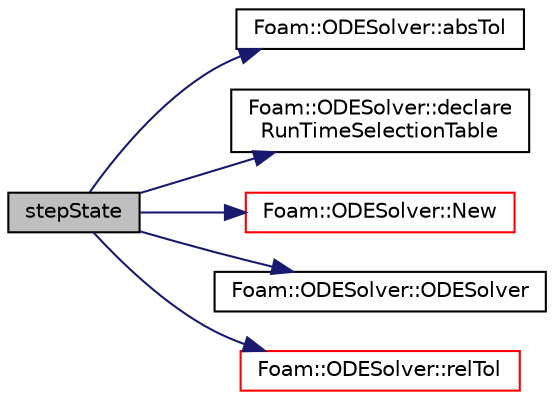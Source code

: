digraph "stepState"
{
  bgcolor="transparent";
  edge [fontname="Helvetica",fontsize="10",labelfontname="Helvetica",labelfontsize="10"];
  node [fontname="Helvetica",fontsize="10",shape=record];
  rankdir="LR";
  Node1 [label="stepState",height=0.2,width=0.4,color="black", fillcolor="grey75", style="filled", fontcolor="black"];
  Node1 -> Node2 [color="midnightblue",fontsize="10",style="solid",fontname="Helvetica"];
  Node2 [label="Foam::ODESolver::absTol",height=0.2,width=0.4,color="black",URL="$a01740.html#acf090996d12000c327089f596613a81f"];
  Node1 -> Node3 [color="midnightblue",fontsize="10",style="solid",fontname="Helvetica"];
  Node3 [label="Foam::ODESolver::declare\lRunTimeSelectionTable",height=0.2,width=0.4,color="black",URL="$a01740.html#a17f91ede2a93ffe07aa29647c9b0ef7f"];
  Node1 -> Node4 [color="midnightblue",fontsize="10",style="solid",fontname="Helvetica"];
  Node4 [label="Foam::ODESolver::New",height=0.2,width=0.4,color="red",URL="$a01740.html#ad3a751375b8f3db449f85432c67cf268",tooltip="Select null constructed. "];
  Node1 -> Node5 [color="midnightblue",fontsize="10",style="solid",fontname="Helvetica"];
  Node5 [label="Foam::ODESolver::ODESolver",height=0.2,width=0.4,color="black",URL="$a01740.html#a10b3d922f03542c19a22b712ae73aad3",tooltip="Disallow default bitwise copy construct. "];
  Node1 -> Node6 [color="midnightblue",fontsize="10",style="solid",fontname="Helvetica"];
  Node6 [label="Foam::ODESolver::relTol",height=0.2,width=0.4,color="red",URL="$a01740.html#ac1040d1f18f25e486cdd2d1d38bdcf7d"];
}
